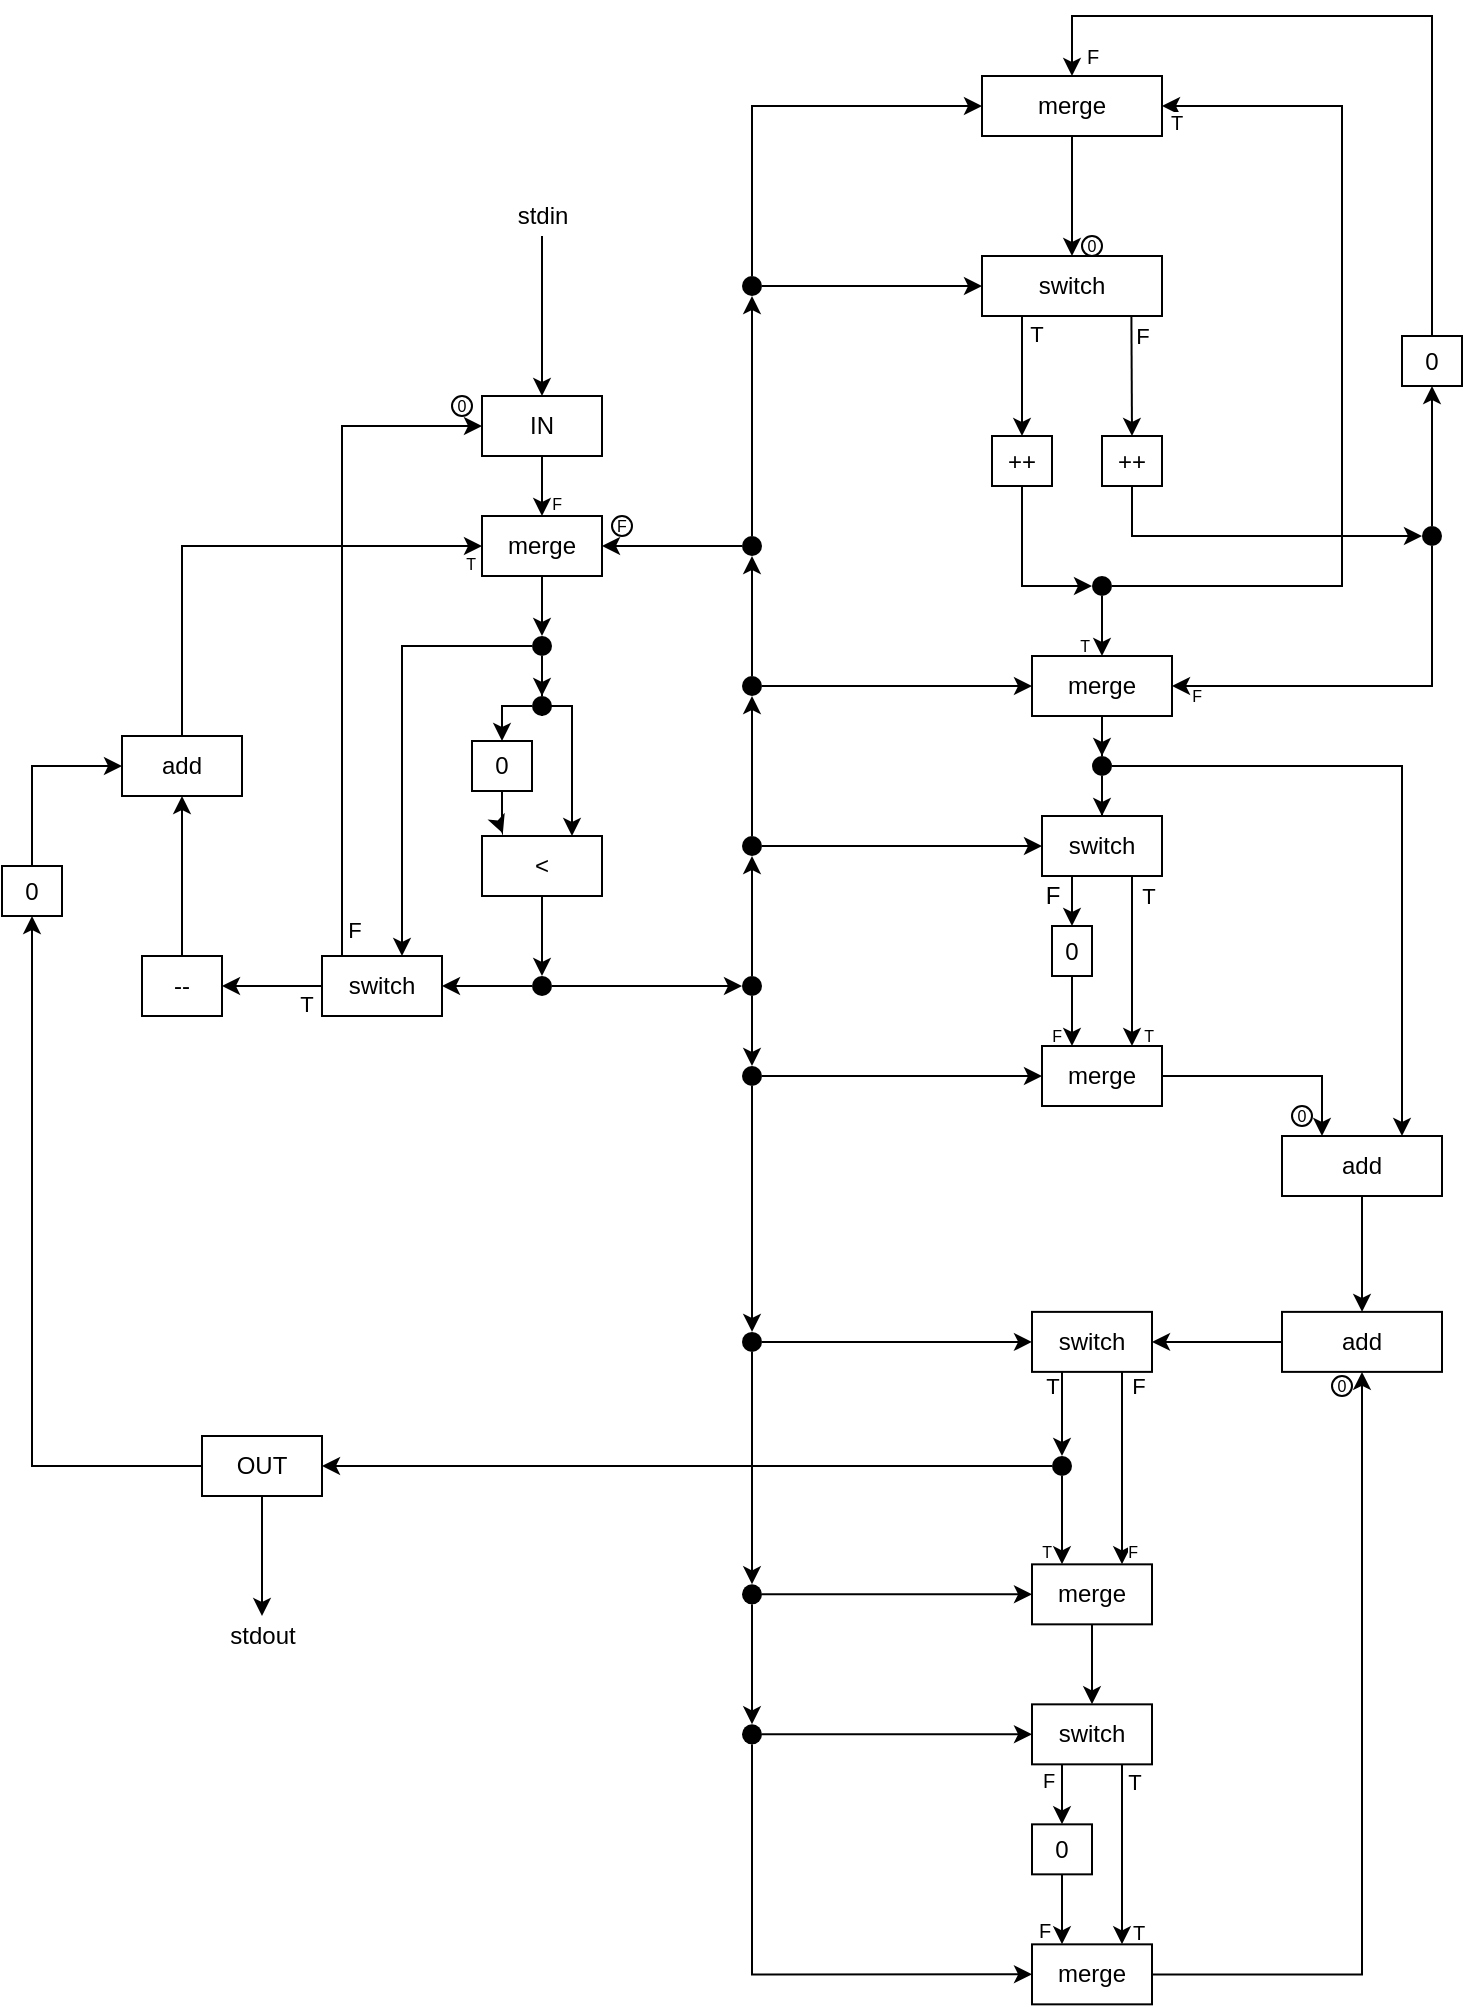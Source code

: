 <mxfile version="13.9.9" type="device"><diagram id="9hcX7gRy41QNMdw40L_Q" name="Page-1"><mxGraphModel dx="1580" dy="352" grid="1" gridSize="10" guides="1" tooltips="1" connect="1" arrows="1" fold="1" page="1" pageScale="1" pageWidth="850" pageHeight="1100" math="0" shadow="0"><root><mxCell id="0"/><mxCell id="1" parent="0"/><mxCell id="DxtOU52zL8qJ7btV2pL_-85" style="edgeStyle=orthogonalEdgeStyle;rounded=0;orthogonalLoop=1;jettySize=auto;html=1;" parent="1" source="DxtOU52zL8qJ7btV2pL_-2" target="DxtOU52zL8qJ7btV2pL_-10" edge="1"><mxGeometry relative="1" as="geometry"><Array as="points"><mxPoint x="-30" y="595"/></Array></mxGeometry></mxCell><mxCell id="t02YPKhkyStqMqyOR6td-11" style="edgeStyle=orthogonalEdgeStyle;rounded=0;orthogonalLoop=1;jettySize=auto;html=1;entryX=0.5;entryY=0;entryDx=0;entryDy=0;" parent="1" source="DxtOU52zL8qJ7btV2pL_-2" target="t02YPKhkyStqMqyOR6td-8" edge="1"><mxGeometry relative="1" as="geometry"/></mxCell><mxCell id="DxtOU52zL8qJ7btV2pL_-2" value="" style="ellipse;fillColor=#000000;strokeColor=none;" parent="1" vertex="1"><mxGeometry x="35" y="590" width="10" height="10" as="geometry"/></mxCell><mxCell id="DxtOU52zL8qJ7btV2pL_-5" style="edgeStyle=orthogonalEdgeStyle;rounded=0;orthogonalLoop=1;jettySize=auto;html=1;entryX=0.5;entryY=0;entryDx=0;entryDy=0;" parent="1" source="DxtOU52zL8qJ7btV2pL_-3" target="7J8jPRu6m2kNwn4zqXVD-1" edge="1"><mxGeometry relative="1" as="geometry"><mxPoint x="160" y="500" as="targetPoint"/><Array as="points"><mxPoint x="40" y="510"/><mxPoint x="40" y="510"/></Array></mxGeometry></mxCell><mxCell id="DxtOU52zL8qJ7btV2pL_-3" value="IN" style="rounded=0;whiteSpace=wrap;html=1;" parent="1" vertex="1"><mxGeometry x="10" y="470" width="60" height="30" as="geometry"/></mxCell><mxCell id="DxtOU52zL8qJ7btV2pL_-9" style="edgeStyle=orthogonalEdgeStyle;rounded=0;orthogonalLoop=1;jettySize=auto;html=1;entryX=0.5;entryY=0;entryDx=0;entryDy=0;" parent="1" source="DxtOU52zL8qJ7btV2pL_-6" target="DxtOU52zL8qJ7btV2pL_-8" edge="1"><mxGeometry relative="1" as="geometry"/></mxCell><mxCell id="DxtOU52zL8qJ7btV2pL_-6" value="&amp;lt;" style="rounded=0;whiteSpace=wrap;html=1;" parent="1" vertex="1"><mxGeometry x="10" y="690" width="60" height="30" as="geometry"/></mxCell><mxCell id="DxtOU52zL8qJ7btV2pL_-11" style="edgeStyle=orthogonalEdgeStyle;rounded=0;orthogonalLoop=1;jettySize=auto;html=1;" parent="1" source="DxtOU52zL8qJ7btV2pL_-8" target="DxtOU52zL8qJ7btV2pL_-10" edge="1"><mxGeometry relative="1" as="geometry"/></mxCell><mxCell id="DxtOU52zL8qJ7btV2pL_-8" value="" style="ellipse;fillColor=#000000;strokeColor=none;" parent="1" vertex="1"><mxGeometry x="35" y="760" width="10" height="10" as="geometry"/></mxCell><mxCell id="DxtOU52zL8qJ7btV2pL_-14" style="edgeStyle=orthogonalEdgeStyle;rounded=0;orthogonalLoop=1;jettySize=auto;html=1;entryX=0;entryY=0.5;entryDx=0;entryDy=0;" parent="1" source="DxtOU52zL8qJ7btV2pL_-10" target="DxtOU52zL8qJ7btV2pL_-3" edge="1"><mxGeometry relative="1" as="geometry"><mxPoint x="-90.0" y="530" as="targetPoint"/><Array as="points"><mxPoint x="-60" y="485"/></Array></mxGeometry></mxCell><mxCell id="DxtOU52zL8qJ7btV2pL_-15" value="F" style="edgeLabel;html=1;align=center;verticalAlign=middle;resizable=0;points=[];" parent="DxtOU52zL8qJ7btV2pL_-14" vertex="1" connectable="0"><mxGeometry x="-0.842" y="3" relative="1" as="geometry"><mxPoint x="9" y="13.45" as="offset"/></mxGeometry></mxCell><mxCell id="DxtOU52zL8qJ7btV2pL_-17" style="edgeStyle=orthogonalEdgeStyle;rounded=0;orthogonalLoop=1;jettySize=auto;html=1;" parent="1" source="DxtOU52zL8qJ7btV2pL_-10" target="DxtOU52zL8qJ7btV2pL_-16" edge="1"><mxGeometry relative="1" as="geometry"/></mxCell><mxCell id="DxtOU52zL8qJ7btV2pL_-75" value="T" style="edgeLabel;html=1;align=center;verticalAlign=middle;resizable=0;points=[];" parent="DxtOU52zL8qJ7btV2pL_-17" vertex="1" connectable="0"><mxGeometry x="-0.71" y="-3" relative="1" as="geometry"><mxPoint x="-1" y="12" as="offset"/></mxGeometry></mxCell><mxCell id="DxtOU52zL8qJ7btV2pL_-10" value="switch" style="rounded=0;whiteSpace=wrap;html=1;" parent="1" vertex="1"><mxGeometry x="-70" y="750" width="60" height="30" as="geometry"/></mxCell><mxCell id="DxtOU52zL8qJ7btV2pL_-19" style="edgeStyle=orthogonalEdgeStyle;rounded=0;orthogonalLoop=1;jettySize=auto;html=1;" parent="1" source="DxtOU52zL8qJ7btV2pL_-16" target="DxtOU52zL8qJ7btV2pL_-18" edge="1"><mxGeometry relative="1" as="geometry"/></mxCell><mxCell id="DxtOU52zL8qJ7btV2pL_-16" value="--" style="rounded=0;whiteSpace=wrap;html=1;" parent="1" vertex="1"><mxGeometry x="-160" y="750" width="40" height="30" as="geometry"/></mxCell><mxCell id="DxtOU52zL8qJ7btV2pL_-20" style="edgeStyle=orthogonalEdgeStyle;rounded=0;orthogonalLoop=1;jettySize=auto;html=1;entryX=0;entryY=0.5;entryDx=0;entryDy=0;" parent="1" source="DxtOU52zL8qJ7btV2pL_-18" target="7J8jPRu6m2kNwn4zqXVD-1" edge="1"><mxGeometry relative="1" as="geometry"><mxPoint x="-10" y="600" as="targetPoint"/><Array as="points"><mxPoint x="-140" y="545"/></Array></mxGeometry></mxCell><mxCell id="DxtOU52zL8qJ7btV2pL_-18" value="add" style="rounded=0;whiteSpace=wrap;html=1;" parent="1" vertex="1"><mxGeometry x="-170" y="640" width="60" height="30" as="geometry"/></mxCell><mxCell id="DxtOU52zL8qJ7btV2pL_-30" style="edgeStyle=orthogonalEdgeStyle;rounded=0;orthogonalLoop=1;jettySize=auto;html=1;exitX=0.83;exitY=1.005;exitDx=0;exitDy=0;entryX=0.5;entryY=0;entryDx=0;entryDy=0;exitPerimeter=0;" parent="1" source="DxtOU52zL8qJ7btV2pL_-23" target="DxtOU52zL8qJ7btV2pL_-31" edge="1"><mxGeometry relative="1" as="geometry"><mxPoint x="319.69" y="490" as="targetPoint"/><Array as="points"><mxPoint x="335" y="430"/></Array></mxGeometry></mxCell><mxCell id="DxtOU52zL8qJ7btV2pL_-93" value="F" style="edgeLabel;html=1;align=center;verticalAlign=middle;resizable=0;points=[];" parent="DxtOU52zL8qJ7btV2pL_-30" vertex="1" connectable="0"><mxGeometry x="-0.434" y="4" relative="1" as="geometry"><mxPoint x="1.29" y="-7.29" as="offset"/></mxGeometry></mxCell><mxCell id="DxtOU52zL8qJ7btV2pL_-35" style="edgeStyle=orthogonalEdgeStyle;rounded=0;orthogonalLoop=1;jettySize=auto;html=1;exitX=0.25;exitY=1;exitDx=0;exitDy=0;entryX=0.5;entryY=0;entryDx=0;entryDy=0;" parent="1" source="DxtOU52zL8qJ7btV2pL_-23" target="DxtOU52zL8qJ7btV2pL_-27" edge="1"><mxGeometry relative="1" as="geometry"><Array as="points"><mxPoint x="280" y="430"/></Array></mxGeometry></mxCell><mxCell id="DxtOU52zL8qJ7btV2pL_-92" value="T" style="edgeLabel;html=1;align=center;verticalAlign=middle;resizable=0;points=[];" parent="DxtOU52zL8qJ7btV2pL_-35" vertex="1" connectable="0"><mxGeometry x="-0.654" y="7" relative="1" as="geometry"><mxPoint as="offset"/></mxGeometry></mxCell><mxCell id="DxtOU52zL8qJ7btV2pL_-23" value="switch" style="rounded=0;whiteSpace=wrap;html=1;" parent="1" vertex="1"><mxGeometry x="260" y="400" width="90" height="30" as="geometry"/></mxCell><mxCell id="DxtOU52zL8qJ7btV2pL_-37" style="edgeStyle=orthogonalEdgeStyle;rounded=0;orthogonalLoop=1;jettySize=auto;html=1;entryX=0;entryY=0.5;entryDx=0;entryDy=0;" parent="1" source="DxtOU52zL8qJ7btV2pL_-27" target="DxtOU52zL8qJ7btV2pL_-36" edge="1"><mxGeometry relative="1" as="geometry"><Array as="points"><mxPoint x="280" y="565"/></Array></mxGeometry></mxCell><mxCell id="DxtOU52zL8qJ7btV2pL_-27" value="++" style="rounded=0;whiteSpace=wrap;html=1;" parent="1" vertex="1"><mxGeometry x="265" y="490" width="30" height="25" as="geometry"/></mxCell><mxCell id="DxtOU52zL8qJ7btV2pL_-99" style="edgeStyle=orthogonalEdgeStyle;rounded=0;orthogonalLoop=1;jettySize=auto;html=1;" parent="1" source="DxtOU52zL8qJ7btV2pL_-31" target="DxtOU52zL8qJ7btV2pL_-98" edge="1"><mxGeometry relative="1" as="geometry"><Array as="points"><mxPoint x="335" y="540"/></Array></mxGeometry></mxCell><mxCell id="DxtOU52zL8qJ7btV2pL_-31" value="++" style="rounded=0;whiteSpace=wrap;html=1;" parent="1" vertex="1"><mxGeometry x="320" y="490" width="30" height="25" as="geometry"/></mxCell><mxCell id="DxtOU52zL8qJ7btV2pL_-38" style="edgeStyle=orthogonalEdgeStyle;rounded=0;orthogonalLoop=1;jettySize=auto;html=1;entryX=1;entryY=0.5;entryDx=0;entryDy=0;" parent="1" source="DxtOU52zL8qJ7btV2pL_-36" target="7J8jPRu6m2kNwn4zqXVD-28" edge="1"><mxGeometry relative="1" as="geometry"><Array as="points"><mxPoint x="440" y="565"/><mxPoint x="440" y="325"/></Array></mxGeometry></mxCell><mxCell id="7J8jPRu6m2kNwn4zqXVD-83" value="&lt;font style=&quot;font-size: 10px&quot;&gt;T&lt;/font&gt;" style="edgeLabel;html=1;align=center;verticalAlign=middle;resizable=0;points=[];fontSize=8;" vertex="1" connectable="0" parent="DxtOU52zL8qJ7btV2pL_-38"><mxGeometry x="0.972" y="4" relative="1" as="geometry"><mxPoint x="1" y="4" as="offset"/></mxGeometry></mxCell><mxCell id="7J8jPRu6m2kNwn4zqXVD-44" style="edgeStyle=orthogonalEdgeStyle;rounded=0;orthogonalLoop=1;jettySize=auto;html=1;fontSize=8;" edge="1" parent="1" source="DxtOU52zL8qJ7btV2pL_-36" target="7J8jPRu6m2kNwn4zqXVD-33"><mxGeometry relative="1" as="geometry"><mxPoint x="375" y="590" as="targetPoint"/></mxGeometry></mxCell><mxCell id="DxtOU52zL8qJ7btV2pL_-36" value="" style="ellipse;fillColor=#000000;strokeColor=none;" parent="1" vertex="1"><mxGeometry x="315" y="560" width="10" height="10" as="geometry"/></mxCell><mxCell id="DxtOU52zL8qJ7btV2pL_-42" style="edgeStyle=orthogonalEdgeStyle;rounded=0;orthogonalLoop=1;jettySize=auto;html=1;exitX=0.5;exitY=1;exitDx=0;exitDy=0;" parent="1" source="DxtOU52zL8qJ7btV2pL_-39" target="DxtOU52zL8qJ7btV2pL_-41" edge="1"><mxGeometry relative="1" as="geometry"><mxPoint x="360" y="680" as="targetPoint"/><Array as="points"/><mxPoint x="360" y="655.0" as="sourcePoint"/></mxGeometry></mxCell><mxCell id="DxtOU52zL8qJ7btV2pL_-44" style="edgeStyle=orthogonalEdgeStyle;rounded=0;orthogonalLoop=1;jettySize=auto;html=1;exitX=1;exitY=0.5;exitDx=0;exitDy=0;" parent="1" source="DxtOU52zL8qJ7btV2pL_-39" target="DxtOU52zL8qJ7btV2pL_-43" edge="1"><mxGeometry relative="1" as="geometry"><Array as="points"><mxPoint x="470" y="655"/></Array><mxPoint x="370" y="655.0" as="sourcePoint"/></mxGeometry></mxCell><mxCell id="DxtOU52zL8qJ7btV2pL_-39" value="" style="ellipse;fillColor=#000000;strokeColor=none;" parent="1" vertex="1"><mxGeometry x="315" y="650" width="10" height="10" as="geometry"/></mxCell><mxCell id="DxtOU52zL8qJ7btV2pL_-51" style="edgeStyle=orthogonalEdgeStyle;rounded=0;orthogonalLoop=1;jettySize=auto;html=1;exitX=0.75;exitY=1;exitDx=0;exitDy=0;entryX=0.75;entryY=0;entryDx=0;entryDy=0;" parent="1" source="DxtOU52zL8qJ7btV2pL_-41" target="7J8jPRu6m2kNwn4zqXVD-49" edge="1"><mxGeometry relative="1" as="geometry"><mxPoint x="390" y="710" as="sourcePoint"/><Array as="points"><mxPoint x="335" y="720"/><mxPoint x="335" y="720"/></Array></mxGeometry></mxCell><mxCell id="DxtOU52zL8qJ7btV2pL_-58" value="T" style="edgeLabel;html=1;align=center;verticalAlign=middle;resizable=0;points=[];" parent="DxtOU52zL8qJ7btV2pL_-51" vertex="1" connectable="0"><mxGeometry x="-0.839" y="2" relative="1" as="geometry"><mxPoint x="6" y="3.2" as="offset"/></mxGeometry></mxCell><mxCell id="DxtOU52zL8qJ7btV2pL_-53" style="edgeStyle=orthogonalEdgeStyle;rounded=0;orthogonalLoop=1;jettySize=auto;html=1;exitX=0.25;exitY=1;exitDx=0;exitDy=0;entryX=0.5;entryY=0;entryDx=0;entryDy=0;" parent="1" source="DxtOU52zL8qJ7btV2pL_-41" target="DxtOU52zL8qJ7btV2pL_-52" edge="1"><mxGeometry relative="1" as="geometry"><Array as="points"><mxPoint x="305" y="720"/><mxPoint x="305" y="720"/></Array></mxGeometry></mxCell><mxCell id="DxtOU52zL8qJ7btV2pL_-41" value="switch" style="rounded=0;whiteSpace=wrap;html=1;" parent="1" vertex="1"><mxGeometry x="290" y="680" width="60" height="30" as="geometry"/></mxCell><mxCell id="DxtOU52zL8qJ7btV2pL_-60" style="edgeStyle=orthogonalEdgeStyle;rounded=0;orthogonalLoop=1;jettySize=auto;html=1;entryX=0.5;entryY=0;entryDx=0;entryDy=0;exitX=0.5;exitY=1;exitDx=0;exitDy=0;" parent="1" source="DxtOU52zL8qJ7btV2pL_-43" target="DxtOU52zL8qJ7btV2pL_-59" edge="1"><mxGeometry relative="1" as="geometry"><mxPoint x="450" y="910" as="sourcePoint"/><Array as="points"/></mxGeometry></mxCell><mxCell id="DxtOU52zL8qJ7btV2pL_-43" value="add" style="rounded=0;whiteSpace=wrap;html=1;" parent="1" vertex="1"><mxGeometry x="410" y="840" width="80" height="30" as="geometry"/></mxCell><mxCell id="DxtOU52zL8qJ7btV2pL_-56" style="edgeStyle=orthogonalEdgeStyle;rounded=0;orthogonalLoop=1;jettySize=auto;html=1;entryX=0.25;entryY=0;entryDx=0;entryDy=0;exitX=0.5;exitY=1;exitDx=0;exitDy=0;" parent="1" source="DxtOU52zL8qJ7btV2pL_-52" target="7J8jPRu6m2kNwn4zqXVD-49" edge="1"><mxGeometry relative="1" as="geometry"><Array as="points"><mxPoint x="305" y="780"/><mxPoint x="305" y="780"/></Array></mxGeometry></mxCell><mxCell id="DxtOU52zL8qJ7btV2pL_-52" value="0" style="rounded=0;whiteSpace=wrap;html=1;" parent="1" vertex="1"><mxGeometry x="295" y="735" width="20" height="25" as="geometry"/></mxCell><mxCell id="DxtOU52zL8qJ7btV2pL_-57" value="F" style="text;html=1;align=center;verticalAlign=middle;resizable=0;points=[];autosize=1;" parent="1" vertex="1"><mxGeometry x="285" y="710" width="20" height="20" as="geometry"/></mxCell><mxCell id="DxtOU52zL8qJ7btV2pL_-65" style="edgeStyle=orthogonalEdgeStyle;rounded=0;orthogonalLoop=1;jettySize=auto;html=1;" parent="1" source="DxtOU52zL8qJ7btV2pL_-59" target="DxtOU52zL8qJ7btV2pL_-105" edge="1"><mxGeometry relative="1" as="geometry"><mxPoint x="280" y="1152.94" as="targetPoint"/><mxPoint x="370" y="910" as="sourcePoint"/><Array as="points"/></mxGeometry></mxCell><mxCell id="DxtOU52zL8qJ7btV2pL_-59" value="add" style="rounded=0;whiteSpace=wrap;html=1;" parent="1" vertex="1"><mxGeometry x="410" y="927.94" width="80" height="30" as="geometry"/></mxCell><mxCell id="DxtOU52zL8qJ7btV2pL_-62" style="edgeStyle=orthogonalEdgeStyle;rounded=0;orthogonalLoop=1;jettySize=auto;html=1;entryX=0.75;entryY=0;entryDx=0;entryDy=0;" parent="1" source="DxtOU52zL8qJ7btV2pL_-61" target="7J8jPRu6m2kNwn4zqXVD-66" edge="1"><mxGeometry relative="1" as="geometry"><mxPoint x="470" y="892.17" as="targetPoint"/><Array as="points"><mxPoint x="330" y="1199.17"/><mxPoint x="330" y="1199.17"/></Array></mxGeometry></mxCell><mxCell id="DxtOU52zL8qJ7btV2pL_-71" value="T" style="edgeLabel;html=1;align=center;verticalAlign=middle;resizable=0;points=[];" parent="DxtOU52zL8qJ7btV2pL_-62" vertex="1" connectable="0"><mxGeometry x="-0.812" relative="1" as="geometry"><mxPoint x="6.0" as="offset"/></mxGeometry></mxCell><mxCell id="7J8jPRu6m2kNwn4zqXVD-68" style="edgeStyle=orthogonalEdgeStyle;rounded=0;orthogonalLoop=1;jettySize=auto;html=1;exitX=0.25;exitY=1;exitDx=0;exitDy=0;entryX=0.5;entryY=0;entryDx=0;entryDy=0;fontSize=8;" edge="1" parent="1" source="DxtOU52zL8qJ7btV2pL_-61" target="DxtOU52zL8qJ7btV2pL_-69"><mxGeometry relative="1" as="geometry"><Array as="points"><mxPoint x="300" y="1164.17"/><mxPoint x="300" y="1164.17"/></Array></mxGeometry></mxCell><mxCell id="7J8jPRu6m2kNwn4zqXVD-69" value="&lt;font style=&quot;font-size: 10px&quot;&gt;F&lt;/font&gt;" style="edgeLabel;html=1;align=center;verticalAlign=middle;resizable=0;points=[];fontSize=8;" vertex="1" connectable="0" parent="7J8jPRu6m2kNwn4zqXVD-68"><mxGeometry x="-0.622" y="8" relative="1" as="geometry"><mxPoint x="-15" y="2.33" as="offset"/></mxGeometry></mxCell><mxCell id="DxtOU52zL8qJ7btV2pL_-61" value="switch" style="rounded=0;whiteSpace=wrap;html=1;" parent="1" vertex="1"><mxGeometry x="285" y="1124.17" width="60" height="30" as="geometry"/></mxCell><mxCell id="DxtOU52zL8qJ7btV2pL_-70" style="edgeStyle=orthogonalEdgeStyle;rounded=0;orthogonalLoop=1;jettySize=auto;html=1;" parent="1" source="DxtOU52zL8qJ7btV2pL_-69" target="7J8jPRu6m2kNwn4zqXVD-66" edge="1"><mxGeometry relative="1" as="geometry"><Array as="points"><mxPoint x="300" y="1234.17"/><mxPoint x="300" y="1234.17"/></Array><mxPoint x="430" y="934.17" as="targetPoint"/></mxGeometry></mxCell><mxCell id="DxtOU52zL8qJ7btV2pL_-69" value="0" style="rounded=0;whiteSpace=wrap;html=1;" parent="1" vertex="1"><mxGeometry x="285" y="1184.17" width="30" height="25" as="geometry"/></mxCell><mxCell id="t02YPKhkyStqMqyOR6td-21" style="edgeStyle=orthogonalEdgeStyle;rounded=0;orthogonalLoop=1;jettySize=auto;html=1;exitX=0;exitY=0.5;exitDx=0;exitDy=0;" parent="1" source="DxtOU52zL8qJ7btV2pL_-78" target="DxtOU52zL8qJ7btV2pL_-81" edge="1"><mxGeometry relative="1" as="geometry"><mxPoint x="-180" y="730" as="targetPoint"/><Array as="points"><mxPoint x="-215" y="1005"/></Array></mxGeometry></mxCell><mxCell id="t02YPKhkyStqMqyOR6td-22" style="edgeStyle=orthogonalEdgeStyle;rounded=0;orthogonalLoop=1;jettySize=auto;html=1;" parent="1" source="DxtOU52zL8qJ7btV2pL_-78" target="t02YPKhkyStqMqyOR6td-23" edge="1"><mxGeometry relative="1" as="geometry"><mxPoint x="-80" y="1244.5" as="targetPoint"/></mxGeometry></mxCell><mxCell id="DxtOU52zL8qJ7btV2pL_-78" value="OUT" style="rounded=0;whiteSpace=wrap;html=1;" parent="1" vertex="1"><mxGeometry x="-130" y="990" width="60" height="30" as="geometry"/></mxCell><mxCell id="DxtOU52zL8qJ7btV2pL_-83" style="edgeStyle=orthogonalEdgeStyle;rounded=0;orthogonalLoop=1;jettySize=auto;html=1;entryX=0;entryY=0.5;entryDx=0;entryDy=0;" parent="1" source="DxtOU52zL8qJ7btV2pL_-81" target="DxtOU52zL8qJ7btV2pL_-18" edge="1"><mxGeometry relative="1" as="geometry"><Array as="points"><mxPoint x="-215" y="655"/></Array></mxGeometry></mxCell><mxCell id="DxtOU52zL8qJ7btV2pL_-81" value="0" style="rounded=0;whiteSpace=wrap;html=1;" parent="1" vertex="1"><mxGeometry x="-230" y="705" width="30" height="25" as="geometry"/></mxCell><mxCell id="DxtOU52zL8qJ7btV2pL_-100" style="edgeStyle=orthogonalEdgeStyle;rounded=0;orthogonalLoop=1;jettySize=auto;html=1;" parent="1" source="DxtOU52zL8qJ7btV2pL_-98" target="7J8jPRu6m2kNwn4zqXVD-33" edge="1"><mxGeometry relative="1" as="geometry"><Array as="points"><mxPoint x="485" y="615"/></Array><mxPoint x="360" y="650" as="targetPoint"/></mxGeometry></mxCell><mxCell id="DxtOU52zL8qJ7btV2pL_-101" style="edgeStyle=orthogonalEdgeStyle;rounded=0;orthogonalLoop=1;jettySize=auto;html=1;entryX=0.5;entryY=1;entryDx=0;entryDy=0;" parent="1" source="DxtOU52zL8qJ7btV2pL_-98" target="DxtOU52zL8qJ7btV2pL_-102" edge="1"><mxGeometry relative="1" as="geometry"><mxPoint x="410" y="565" as="targetPoint"/></mxGeometry></mxCell><mxCell id="DxtOU52zL8qJ7btV2pL_-98" value="" style="ellipse;fillColor=#000000;strokeColor=none;" parent="1" vertex="1"><mxGeometry x="480" y="535" width="10" height="10" as="geometry"/></mxCell><mxCell id="DxtOU52zL8qJ7btV2pL_-103" style="edgeStyle=orthogonalEdgeStyle;rounded=0;orthogonalLoop=1;jettySize=auto;html=1;exitX=0.5;exitY=0;exitDx=0;exitDy=0;entryX=0.5;entryY=0;entryDx=0;entryDy=0;" parent="1" source="DxtOU52zL8qJ7btV2pL_-102" target="7J8jPRu6m2kNwn4zqXVD-28" edge="1"><mxGeometry relative="1" as="geometry"><Array as="points"><mxPoint x="485" y="280"/><mxPoint x="305" y="280"/></Array></mxGeometry></mxCell><mxCell id="7J8jPRu6m2kNwn4zqXVD-84" value="&lt;font style=&quot;font-size: 10px&quot;&gt;F&lt;/font&gt;" style="edgeLabel;html=1;align=center;verticalAlign=middle;resizable=0;points=[];fontSize=8;" vertex="1" connectable="0" parent="DxtOU52zL8qJ7btV2pL_-103"><mxGeometry x="0.774" y="-1" relative="1" as="geometry"><mxPoint x="-2" y="21" as="offset"/></mxGeometry></mxCell><mxCell id="DxtOU52zL8qJ7btV2pL_-102" value="0" style="rounded=0;whiteSpace=wrap;html=1;" parent="1" vertex="1"><mxGeometry x="470" y="440" width="30" height="25" as="geometry"/></mxCell><mxCell id="DxtOU52zL8qJ7btV2pL_-111" style="edgeStyle=orthogonalEdgeStyle;rounded=0;orthogonalLoop=1;jettySize=auto;html=1;entryX=0.5;entryY=0;entryDx=0;entryDy=0;exitX=0.25;exitY=1;exitDx=0;exitDy=0;" parent="1" source="DxtOU52zL8qJ7btV2pL_-105" target="DxtOU52zL8qJ7btV2pL_-112" edge="1"><mxGeometry relative="1" as="geometry"><mxPoint x="315" y="870" as="targetPoint"/><mxPoint x="315.0" y="907.94" as="sourcePoint"/><Array as="points"/></mxGeometry></mxCell><mxCell id="DxtOU52zL8qJ7btV2pL_-117" value="T" style="edgeLabel;html=1;align=center;verticalAlign=middle;resizable=0;points=[];" parent="DxtOU52zL8qJ7btV2pL_-111" vertex="1" connectable="0"><mxGeometry x="-0.743" y="-6" relative="1" as="geometry"><mxPoint x="1" y="1.46" as="offset"/></mxGeometry></mxCell><mxCell id="DxtOU52zL8qJ7btV2pL_-121" style="edgeStyle=orthogonalEdgeStyle;rounded=0;orthogonalLoop=1;jettySize=auto;html=1;exitX=0.75;exitY=1;exitDx=0;exitDy=0;entryX=0.75;entryY=0;entryDx=0;entryDy=0;" parent="1" source="DxtOU52zL8qJ7btV2pL_-105" target="7J8jPRu6m2kNwn4zqXVD-56" edge="1"><mxGeometry relative="1" as="geometry"><Array as="points"/><mxPoint x="360" y="850" as="targetPoint"/></mxGeometry></mxCell><mxCell id="DxtOU52zL8qJ7btV2pL_-123" value="F" style="edgeLabel;html=1;align=center;verticalAlign=middle;resizable=0;points=[];" parent="DxtOU52zL8qJ7btV2pL_-121" vertex="1" connectable="0"><mxGeometry x="-0.709" y="-4" relative="1" as="geometry"><mxPoint x="12" y="-7.27" as="offset"/></mxGeometry></mxCell><mxCell id="7J8jPRu6m2kNwn4zqXVD-59" value="F" style="edgeLabel;html=1;align=center;verticalAlign=middle;resizable=0;points=[];fontSize=8;" vertex="1" connectable="0" parent="DxtOU52zL8qJ7btV2pL_-121"><mxGeometry x="0.838" y="-2" relative="1" as="geometry"><mxPoint x="7" y="1" as="offset"/></mxGeometry></mxCell><mxCell id="DxtOU52zL8qJ7btV2pL_-105" value="switch" style="rounded=0;whiteSpace=wrap;html=1;" parent="1" vertex="1"><mxGeometry x="285" y="927.94" width="60" height="30" as="geometry"/></mxCell><mxCell id="DxtOU52zL8qJ7btV2pL_-114" style="edgeStyle=orthogonalEdgeStyle;rounded=0;orthogonalLoop=1;jettySize=auto;html=1;entryX=1;entryY=0.5;entryDx=0;entryDy=0;exitX=0;exitY=0.5;exitDx=0;exitDy=0;" parent="1" source="DxtOU52zL8qJ7btV2pL_-112" target="DxtOU52zL8qJ7btV2pL_-78" edge="1"><mxGeometry relative="1" as="geometry"><Array as="points"><mxPoint x="-50" y="1005"/></Array><mxPoint x="65" y="1030.5" as="targetPoint"/></mxGeometry></mxCell><mxCell id="DxtOU52zL8qJ7btV2pL_-122" style="edgeStyle=orthogonalEdgeStyle;rounded=0;orthogonalLoop=1;jettySize=auto;html=1;entryX=0.25;entryY=0;entryDx=0;entryDy=0;" parent="1" source="DxtOU52zL8qJ7btV2pL_-112" target="7J8jPRu6m2kNwn4zqXVD-56" edge="1"><mxGeometry relative="1" as="geometry"><Array as="points"/><mxPoint x="260" y="830" as="targetPoint"/></mxGeometry></mxCell><mxCell id="7J8jPRu6m2kNwn4zqXVD-60" value="T" style="edgeLabel;html=1;align=center;verticalAlign=middle;resizable=0;points=[];fontSize=8;" vertex="1" connectable="0" parent="DxtOU52zL8qJ7btV2pL_-122"><mxGeometry x="0.816" y="1" relative="1" as="geometry"><mxPoint x="-9" y="-2" as="offset"/></mxGeometry></mxCell><mxCell id="DxtOU52zL8qJ7btV2pL_-112" value="" style="ellipse;fillColor=#000000;strokeColor=none;" parent="1" vertex="1"><mxGeometry x="295" y="1000" width="10" height="10" as="geometry"/></mxCell><mxCell id="t02YPKhkyStqMqyOR6td-12" style="edgeStyle=orthogonalEdgeStyle;rounded=0;orthogonalLoop=1;jettySize=auto;html=1;exitX=0.5;exitY=1;exitDx=0;exitDy=0;entryX=0.75;entryY=0;entryDx=0;entryDy=0;" parent="1" source="t02YPKhkyStqMqyOR6td-8" target="DxtOU52zL8qJ7btV2pL_-6" edge="1"><mxGeometry relative="1" as="geometry"><Array as="points"><mxPoint x="40" y="625"/><mxPoint x="55" y="625"/></Array></mxGeometry></mxCell><mxCell id="t02YPKhkyStqMqyOR6td-15" style="edgeStyle=orthogonalEdgeStyle;rounded=0;orthogonalLoop=1;jettySize=auto;html=1;entryX=0.5;entryY=0;entryDx=0;entryDy=0;" parent="1" source="t02YPKhkyStqMqyOR6td-8" target="t02YPKhkyStqMqyOR6td-14" edge="1"><mxGeometry relative="1" as="geometry"><Array as="points"><mxPoint x="20" y="625"/></Array></mxGeometry></mxCell><mxCell id="t02YPKhkyStqMqyOR6td-8" value="" style="ellipse;fillColor=#000000;strokeColor=none;" parent="1" vertex="1"><mxGeometry x="35" y="620" width="10" height="10" as="geometry"/></mxCell><mxCell id="t02YPKhkyStqMqyOR6td-16" style="edgeStyle=orthogonalEdgeStyle;rounded=0;orthogonalLoop=1;jettySize=auto;html=1;entryX=0.174;entryY=-0.046;entryDx=0;entryDy=0;entryPerimeter=0;" parent="1" source="t02YPKhkyStqMqyOR6td-14" target="DxtOU52zL8qJ7btV2pL_-6" edge="1"><mxGeometry relative="1" as="geometry"/></mxCell><mxCell id="t02YPKhkyStqMqyOR6td-14" value="0" style="rounded=0;whiteSpace=wrap;html=1;" parent="1" vertex="1"><mxGeometry x="5" y="642.5" width="30" height="25" as="geometry"/></mxCell><mxCell id="t02YPKhkyStqMqyOR6td-20" style="edgeStyle=orthogonalEdgeStyle;rounded=0;orthogonalLoop=1;jettySize=auto;html=1;entryX=0.5;entryY=0;entryDx=0;entryDy=0;" parent="1" source="t02YPKhkyStqMqyOR6td-19" target="DxtOU52zL8qJ7btV2pL_-3" edge="1"><mxGeometry relative="1" as="geometry"/></mxCell><mxCell id="t02YPKhkyStqMqyOR6td-19" value="stdin" style="text;html=1;align=center;verticalAlign=middle;resizable=0;points=[];autosize=1;" parent="1" vertex="1"><mxGeometry x="20" y="370" width="40" height="20" as="geometry"/></mxCell><mxCell id="t02YPKhkyStqMqyOR6td-23" value="stdout" style="text;html=1;align=center;verticalAlign=middle;resizable=0;points=[];autosize=1;" parent="1" vertex="1"><mxGeometry x="-125" y="1080" width="50" height="20" as="geometry"/></mxCell><mxCell id="7J8jPRu6m2kNwn4zqXVD-2" style="edgeStyle=orthogonalEdgeStyle;rounded=0;orthogonalLoop=1;jettySize=auto;html=1;entryX=0.5;entryY=0;entryDx=0;entryDy=0;" edge="1" parent="1" source="7J8jPRu6m2kNwn4zqXVD-1" target="DxtOU52zL8qJ7btV2pL_-2"><mxGeometry relative="1" as="geometry"><Array as="points"><mxPoint x="40" y="560"/><mxPoint x="40" y="560"/></Array></mxGeometry></mxCell><mxCell id="7J8jPRu6m2kNwn4zqXVD-1" value="merge" style="rounded=0;whiteSpace=wrap;html=1;" vertex="1" parent="1"><mxGeometry x="10" y="530" width="60" height="30" as="geometry"/></mxCell><mxCell id="7J8jPRu6m2kNwn4zqXVD-4" style="edgeStyle=orthogonalEdgeStyle;rounded=0;orthogonalLoop=1;jettySize=auto;html=1;entryX=0;entryY=0.5;entryDx=0;entryDy=0;" edge="1" parent="1" source="DxtOU52zL8qJ7btV2pL_-8" target="7J8jPRu6m2kNwn4zqXVD-13"><mxGeometry relative="1" as="geometry"><mxPoint x="45" y="765" as="sourcePoint"/><mxPoint x="120" y="765" as="targetPoint"/></mxGeometry></mxCell><mxCell id="7J8jPRu6m2kNwn4zqXVD-7" value="F" style="ellipse;whiteSpace=wrap;html=1;aspect=fixed;spacing=0;fontSize=8;" vertex="1" parent="1"><mxGeometry x="75" y="530" width="10" height="10" as="geometry"/></mxCell><mxCell id="7J8jPRu6m2kNwn4zqXVD-8" value="0" style="ellipse;whiteSpace=wrap;html=1;aspect=fixed;spacing=0;fontSize=8;" vertex="1" parent="1"><mxGeometry x="-5" y="470" width="10" height="10" as="geometry"/></mxCell><mxCell id="7J8jPRu6m2kNwn4zqXVD-9" value="0" style="ellipse;whiteSpace=wrap;html=1;aspect=fixed;spacing=0;fontSize=8;" vertex="1" parent="1"><mxGeometry x="310" y="390" width="10" height="10" as="geometry"/></mxCell><mxCell id="7J8jPRu6m2kNwn4zqXVD-10" value="0" style="ellipse;whiteSpace=wrap;html=1;aspect=fixed;spacing=0;fontSize=8;" vertex="1" parent="1"><mxGeometry x="415" y="825" width="10" height="10" as="geometry"/></mxCell><mxCell id="7J8jPRu6m2kNwn4zqXVD-11" value="0" style="ellipse;whiteSpace=wrap;html=1;aspect=fixed;spacing=0;fontSize=8;" vertex="1" parent="1"><mxGeometry x="435" y="960" width="10" height="10" as="geometry"/></mxCell><mxCell id="7J8jPRu6m2kNwn4zqXVD-15" style="edgeStyle=orthogonalEdgeStyle;rounded=0;orthogonalLoop=1;jettySize=auto;html=1;entryX=0.5;entryY=1;entryDx=0;entryDy=0;fontSize=8;" edge="1" parent="1" source="7J8jPRu6m2kNwn4zqXVD-13" target="7J8jPRu6m2kNwn4zqXVD-14"><mxGeometry relative="1" as="geometry"/></mxCell><mxCell id="7J8jPRu6m2kNwn4zqXVD-18" style="edgeStyle=orthogonalEdgeStyle;rounded=0;orthogonalLoop=1;jettySize=auto;html=1;entryX=0.5;entryY=0;entryDx=0;entryDy=0;fontSize=8;" edge="1" parent="1" source="7J8jPRu6m2kNwn4zqXVD-74" target="7J8jPRu6m2kNwn4zqXVD-17"><mxGeometry relative="1" as="geometry"/></mxCell><mxCell id="7J8jPRu6m2kNwn4zqXVD-13" value="" style="ellipse;fillColor=#000000;strokeColor=none;" vertex="1" parent="1"><mxGeometry x="140" y="760" width="10" height="10" as="geometry"/></mxCell><mxCell id="7J8jPRu6m2kNwn4zqXVD-16" style="edgeStyle=orthogonalEdgeStyle;rounded=0;orthogonalLoop=1;jettySize=auto;html=1;entryX=0;entryY=0.5;entryDx=0;entryDy=0;fontSize=8;" edge="1" parent="1" source="7J8jPRu6m2kNwn4zqXVD-14" target="DxtOU52zL8qJ7btV2pL_-41"><mxGeometry relative="1" as="geometry"/></mxCell><mxCell id="7J8jPRu6m2kNwn4zqXVD-24" style="edgeStyle=orthogonalEdgeStyle;rounded=0;orthogonalLoop=1;jettySize=auto;html=1;entryX=0.5;entryY=1;entryDx=0;entryDy=0;fontSize=8;" edge="1" parent="1" source="7J8jPRu6m2kNwn4zqXVD-36" target="7J8jPRu6m2kNwn4zqXVD-23"><mxGeometry relative="1" as="geometry"/></mxCell><mxCell id="7J8jPRu6m2kNwn4zqXVD-14" value="" style="ellipse;fillColor=#000000;strokeColor=none;" vertex="1" parent="1"><mxGeometry x="140" y="690" width="10" height="10" as="geometry"/></mxCell><mxCell id="7J8jPRu6m2kNwn4zqXVD-21" style="edgeStyle=orthogonalEdgeStyle;rounded=0;orthogonalLoop=1;jettySize=auto;html=1;entryX=0;entryY=0.5;entryDx=0;entryDy=0;fontSize=8;exitX=0.5;exitY=1;exitDx=0;exitDy=0;" edge="1" parent="1" source="7J8jPRu6m2kNwn4zqXVD-61" target="7J8jPRu6m2kNwn4zqXVD-66"><mxGeometry relative="1" as="geometry"><mxPoint x="160" y="1160" as="sourcePoint"/><mxPoint x="145" y="1254.17" as="targetPoint"/><Array as="points"><mxPoint x="145" y="1259"/></Array></mxGeometry></mxCell><mxCell id="7J8jPRu6m2kNwn4zqXVD-73" style="edgeStyle=orthogonalEdgeStyle;rounded=0;orthogonalLoop=1;jettySize=auto;html=1;fontSize=8;" edge="1" parent="1" source="7J8jPRu6m2kNwn4zqXVD-17" target="7J8jPRu6m2kNwn4zqXVD-56"><mxGeometry relative="1" as="geometry"/></mxCell><mxCell id="7J8jPRu6m2kNwn4zqXVD-17" value="" style="ellipse;fillColor=#000000;strokeColor=none;" vertex="1" parent="1"><mxGeometry x="140" y="1064.17" width="10" height="10" as="geometry"/></mxCell><mxCell id="7J8jPRu6m2kNwn4zqXVD-26" style="edgeStyle=orthogonalEdgeStyle;rounded=0;orthogonalLoop=1;jettySize=auto;html=1;entryX=1;entryY=0.5;entryDx=0;entryDy=0;fontSize=8;" edge="1" parent="1" source="7J8jPRu6m2kNwn4zqXVD-23" target="7J8jPRu6m2kNwn4zqXVD-1"><mxGeometry relative="1" as="geometry"/></mxCell><mxCell id="7J8jPRu6m2kNwn4zqXVD-27" style="edgeStyle=orthogonalEdgeStyle;rounded=0;orthogonalLoop=1;jettySize=auto;html=1;fontSize=8;entryX=0.5;entryY=1;entryDx=0;entryDy=0;" edge="1" parent="1" source="7J8jPRu6m2kNwn4zqXVD-23" target="7J8jPRu6m2kNwn4zqXVD-30"><mxGeometry relative="1" as="geometry"><mxPoint x="210" y="390" as="targetPoint"/><Array as="points"><mxPoint x="145" y="430"/><mxPoint x="145" y="430"/></Array></mxGeometry></mxCell><mxCell id="7J8jPRu6m2kNwn4zqXVD-23" value="" style="ellipse;fillColor=#000000;strokeColor=none;" vertex="1" parent="1"><mxGeometry x="140" y="540" width="10" height="10" as="geometry"/></mxCell><mxCell id="7J8jPRu6m2kNwn4zqXVD-29" style="edgeStyle=orthogonalEdgeStyle;rounded=0;orthogonalLoop=1;jettySize=auto;html=1;entryX=0.5;entryY=0;entryDx=0;entryDy=0;fontSize=8;" edge="1" parent="1" source="7J8jPRu6m2kNwn4zqXVD-28" target="DxtOU52zL8qJ7btV2pL_-23"><mxGeometry relative="1" as="geometry"/></mxCell><mxCell id="7J8jPRu6m2kNwn4zqXVD-28" value="merge" style="rounded=0;whiteSpace=wrap;html=1;" vertex="1" parent="1"><mxGeometry x="260" y="310" width="90" height="30" as="geometry"/></mxCell><mxCell id="7J8jPRu6m2kNwn4zqXVD-31" style="edgeStyle=orthogonalEdgeStyle;rounded=0;orthogonalLoop=1;jettySize=auto;html=1;fontSize=8;" edge="1" parent="1" source="7J8jPRu6m2kNwn4zqXVD-30" target="DxtOU52zL8qJ7btV2pL_-23"><mxGeometry relative="1" as="geometry"/></mxCell><mxCell id="7J8jPRu6m2kNwn4zqXVD-32" style="edgeStyle=orthogonalEdgeStyle;rounded=0;orthogonalLoop=1;jettySize=auto;html=1;entryX=0;entryY=0.5;entryDx=0;entryDy=0;fontSize=8;" edge="1" parent="1" source="7J8jPRu6m2kNwn4zqXVD-30" target="7J8jPRu6m2kNwn4zqXVD-28"><mxGeometry relative="1" as="geometry"><Array as="points"><mxPoint x="145" y="325"/></Array></mxGeometry></mxCell><mxCell id="7J8jPRu6m2kNwn4zqXVD-30" value="" style="ellipse;fillColor=#000000;strokeColor=none;" vertex="1" parent="1"><mxGeometry x="140" y="410" width="10" height="10" as="geometry"/></mxCell><mxCell id="7J8jPRu6m2kNwn4zqXVD-35" style="edgeStyle=orthogonalEdgeStyle;rounded=0;orthogonalLoop=1;jettySize=auto;html=1;entryX=0.5;entryY=0;entryDx=0;entryDy=0;fontSize=8;" edge="1" parent="1" source="7J8jPRu6m2kNwn4zqXVD-33" target="DxtOU52zL8qJ7btV2pL_-39"><mxGeometry relative="1" as="geometry"/></mxCell><mxCell id="7J8jPRu6m2kNwn4zqXVD-33" value="merge" style="rounded=0;whiteSpace=wrap;html=1;" vertex="1" parent="1"><mxGeometry x="285" y="600" width="70" height="30" as="geometry"/></mxCell><mxCell id="7J8jPRu6m2kNwn4zqXVD-38" style="edgeStyle=orthogonalEdgeStyle;rounded=0;orthogonalLoop=1;jettySize=auto;html=1;entryX=0;entryY=0.5;entryDx=0;entryDy=0;fontSize=8;" edge="1" parent="1" source="7J8jPRu6m2kNwn4zqXVD-36" target="7J8jPRu6m2kNwn4zqXVD-33"><mxGeometry relative="1" as="geometry"/></mxCell><mxCell id="7J8jPRu6m2kNwn4zqXVD-36" value="" style="ellipse;fillColor=#000000;strokeColor=none;" vertex="1" parent="1"><mxGeometry x="140" y="610" width="10" height="10" as="geometry"/></mxCell><mxCell id="7J8jPRu6m2kNwn4zqXVD-37" style="edgeStyle=orthogonalEdgeStyle;rounded=0;orthogonalLoop=1;jettySize=auto;html=1;entryX=0.5;entryY=1;entryDx=0;entryDy=0;fontSize=8;" edge="1" parent="1" source="7J8jPRu6m2kNwn4zqXVD-14" target="7J8jPRu6m2kNwn4zqXVD-36"><mxGeometry relative="1" as="geometry"><mxPoint x="145" y="690" as="sourcePoint"/><mxPoint x="145" y="550" as="targetPoint"/></mxGeometry></mxCell><mxCell id="7J8jPRu6m2kNwn4zqXVD-42" value="T" style="text;html=1;align=center;verticalAlign=middle;resizable=0;points=[];autosize=1;fontSize=8;" vertex="1" parent="1"><mxGeometry x="301" y="585" width="20" height="20" as="geometry"/></mxCell><mxCell id="7J8jPRu6m2kNwn4zqXVD-43" value="F" style="text;html=1;align=center;verticalAlign=middle;resizable=0;points=[];autosize=1;fontSize=8;" vertex="1" parent="1"><mxGeometry x="357" y="610" width="20" height="20" as="geometry"/></mxCell><mxCell id="7J8jPRu6m2kNwn4zqXVD-50" style="edgeStyle=orthogonalEdgeStyle;rounded=0;orthogonalLoop=1;jettySize=auto;html=1;entryX=0.25;entryY=0;entryDx=0;entryDy=0;fontSize=8;exitX=0.5;exitY=1;exitDx=0;exitDy=0;" edge="1" parent="1" source="7J8jPRu6m2kNwn4zqXVD-49" target="DxtOU52zL8qJ7btV2pL_-43"><mxGeometry relative="1" as="geometry"><mxPoint x="355" y="825" as="sourcePoint"/><Array as="points"><mxPoint x="320" y="810"/><mxPoint x="430" y="810"/></Array></mxGeometry></mxCell><mxCell id="7J8jPRu6m2kNwn4zqXVD-49" value="merge" style="rounded=0;whiteSpace=wrap;html=1;" vertex="1" parent="1"><mxGeometry x="290" y="795" width="60" height="30" as="geometry"/></mxCell><mxCell id="7J8jPRu6m2kNwn4zqXVD-53" style="edgeStyle=orthogonalEdgeStyle;rounded=0;orthogonalLoop=1;jettySize=auto;html=1;fontSize=8;" edge="1" parent="1" source="7J8jPRu6m2kNwn4zqXVD-51" target="7J8jPRu6m2kNwn4zqXVD-49"><mxGeometry relative="1" as="geometry"/></mxCell><mxCell id="7J8jPRu6m2kNwn4zqXVD-51" value="" style="ellipse;fillColor=#000000;strokeColor=none;" vertex="1" parent="1"><mxGeometry x="140" y="805" width="10" height="10" as="geometry"/></mxCell><mxCell id="7J8jPRu6m2kNwn4zqXVD-52" style="edgeStyle=orthogonalEdgeStyle;rounded=0;orthogonalLoop=1;jettySize=auto;html=1;entryX=0.5;entryY=0;entryDx=0;entryDy=0;fontSize=8;" edge="1" parent="1" source="7J8jPRu6m2kNwn4zqXVD-13" target="7J8jPRu6m2kNwn4zqXVD-51"><mxGeometry relative="1" as="geometry"><mxPoint x="145" y="770" as="sourcePoint"/><mxPoint x="145" y="940" as="targetPoint"/></mxGeometry></mxCell><mxCell id="7J8jPRu6m2kNwn4zqXVD-54" value="F" style="text;html=1;align=center;verticalAlign=middle;resizable=0;points=[];autosize=1;fontSize=8;" vertex="1" parent="1"><mxGeometry x="287" y="780" width="20" height="20" as="geometry"/></mxCell><mxCell id="7J8jPRu6m2kNwn4zqXVD-55" value="T" style="text;html=1;align=center;verticalAlign=middle;resizable=0;points=[];autosize=1;fontSize=8;" vertex="1" parent="1"><mxGeometry x="333" y="780" width="20" height="20" as="geometry"/></mxCell><mxCell id="7J8jPRu6m2kNwn4zqXVD-58" style="edgeStyle=orthogonalEdgeStyle;rounded=0;orthogonalLoop=1;jettySize=auto;html=1;exitX=0.5;exitY=1;exitDx=0;exitDy=0;fontSize=8;" edge="1" parent="1" source="7J8jPRu6m2kNwn4zqXVD-56" target="DxtOU52zL8qJ7btV2pL_-61"><mxGeometry relative="1" as="geometry"><Array as="points"/></mxGeometry></mxCell><mxCell id="7J8jPRu6m2kNwn4zqXVD-56" value="merge" style="rounded=0;whiteSpace=wrap;html=1;" vertex="1" parent="1"><mxGeometry x="285" y="1054.17" width="60" height="30" as="geometry"/></mxCell><mxCell id="7J8jPRu6m2kNwn4zqXVD-72" style="edgeStyle=orthogonalEdgeStyle;rounded=0;orthogonalLoop=1;jettySize=auto;html=1;fontSize=8;" edge="1" parent="1" source="7J8jPRu6m2kNwn4zqXVD-61" target="DxtOU52zL8qJ7btV2pL_-61"><mxGeometry relative="1" as="geometry"/></mxCell><mxCell id="7J8jPRu6m2kNwn4zqXVD-61" value="" style="ellipse;fillColor=#000000;strokeColor=none;" vertex="1" parent="1"><mxGeometry x="140" y="1134.17" width="10" height="10" as="geometry"/></mxCell><mxCell id="7J8jPRu6m2kNwn4zqXVD-62" style="edgeStyle=orthogonalEdgeStyle;rounded=0;orthogonalLoop=1;jettySize=auto;html=1;entryX=0.5;entryY=0;entryDx=0;entryDy=0;fontSize=8;" edge="1" parent="1" source="7J8jPRu6m2kNwn4zqXVD-17" target="7J8jPRu6m2kNwn4zqXVD-61"><mxGeometry relative="1" as="geometry"><mxPoint x="145" y="970" as="sourcePoint"/><mxPoint x="145" y="1147.94" as="targetPoint"/></mxGeometry></mxCell><mxCell id="7J8jPRu6m2kNwn4zqXVD-70" style="edgeStyle=orthogonalEdgeStyle;rounded=0;orthogonalLoop=1;jettySize=auto;html=1;entryX=0.5;entryY=1;entryDx=0;entryDy=0;fontSize=8;" edge="1" parent="1" source="7J8jPRu6m2kNwn4zqXVD-66" target="DxtOU52zL8qJ7btV2pL_-59"><mxGeometry relative="1" as="geometry"/></mxCell><mxCell id="7J8jPRu6m2kNwn4zqXVD-66" value="merge" style="rounded=0;whiteSpace=wrap;html=1;" vertex="1" parent="1"><mxGeometry x="285" y="1244.17" width="60" height="30" as="geometry"/></mxCell><mxCell id="7J8jPRu6m2kNwn4zqXVD-76" style="edgeStyle=orthogonalEdgeStyle;rounded=0;orthogonalLoop=1;jettySize=auto;html=1;fontSize=8;" edge="1" parent="1" source="7J8jPRu6m2kNwn4zqXVD-74" target="DxtOU52zL8qJ7btV2pL_-105"><mxGeometry relative="1" as="geometry"/></mxCell><mxCell id="7J8jPRu6m2kNwn4zqXVD-74" value="" style="ellipse;fillColor=#000000;strokeColor=none;" vertex="1" parent="1"><mxGeometry x="140" y="937.94" width="10" height="10" as="geometry"/></mxCell><mxCell id="7J8jPRu6m2kNwn4zqXVD-75" style="edgeStyle=orthogonalEdgeStyle;rounded=0;orthogonalLoop=1;jettySize=auto;html=1;entryX=0.5;entryY=0;entryDx=0;entryDy=0;fontSize=8;" edge="1" parent="1" source="7J8jPRu6m2kNwn4zqXVD-51" target="7J8jPRu6m2kNwn4zqXVD-74"><mxGeometry relative="1" as="geometry"><mxPoint x="145" y="815" as="sourcePoint"/><mxPoint x="145" y="1064.17" as="targetPoint"/></mxGeometry></mxCell><mxCell id="7J8jPRu6m2kNwn4zqXVD-78" value="F" style="text;html=1;align=center;verticalAlign=middle;resizable=0;points=[];autosize=1;fontSize=8;" vertex="1" parent="1"><mxGeometry x="37" y="514" width="20" height="20" as="geometry"/></mxCell><mxCell id="7J8jPRu6m2kNwn4zqXVD-79" value="T" style="text;html=1;align=center;verticalAlign=middle;resizable=0;points=[];autosize=1;fontSize=8;" vertex="1" parent="1"><mxGeometry x="-6" y="544" width="20" height="20" as="geometry"/></mxCell><mxCell id="7J8jPRu6m2kNwn4zqXVD-80" value="&lt;font style=&quot;font-size: 10px&quot;&gt;F&lt;/font&gt;" style="text;html=1;align=center;verticalAlign=middle;resizable=0;points=[];autosize=1;fontSize=8;" vertex="1" parent="1"><mxGeometry x="281" y="1227" width="20" height="20" as="geometry"/></mxCell><mxCell id="7J8jPRu6m2kNwn4zqXVD-81" value="&lt;font style=&quot;font-size: 10px&quot;&gt;T&lt;/font&gt;" style="text;html=1;align=center;verticalAlign=middle;resizable=0;points=[];autosize=1;fontSize=8;" vertex="1" parent="1"><mxGeometry x="328" y="1228" width="20" height="20" as="geometry"/></mxCell></root></mxGraphModel></diagram></mxfile>